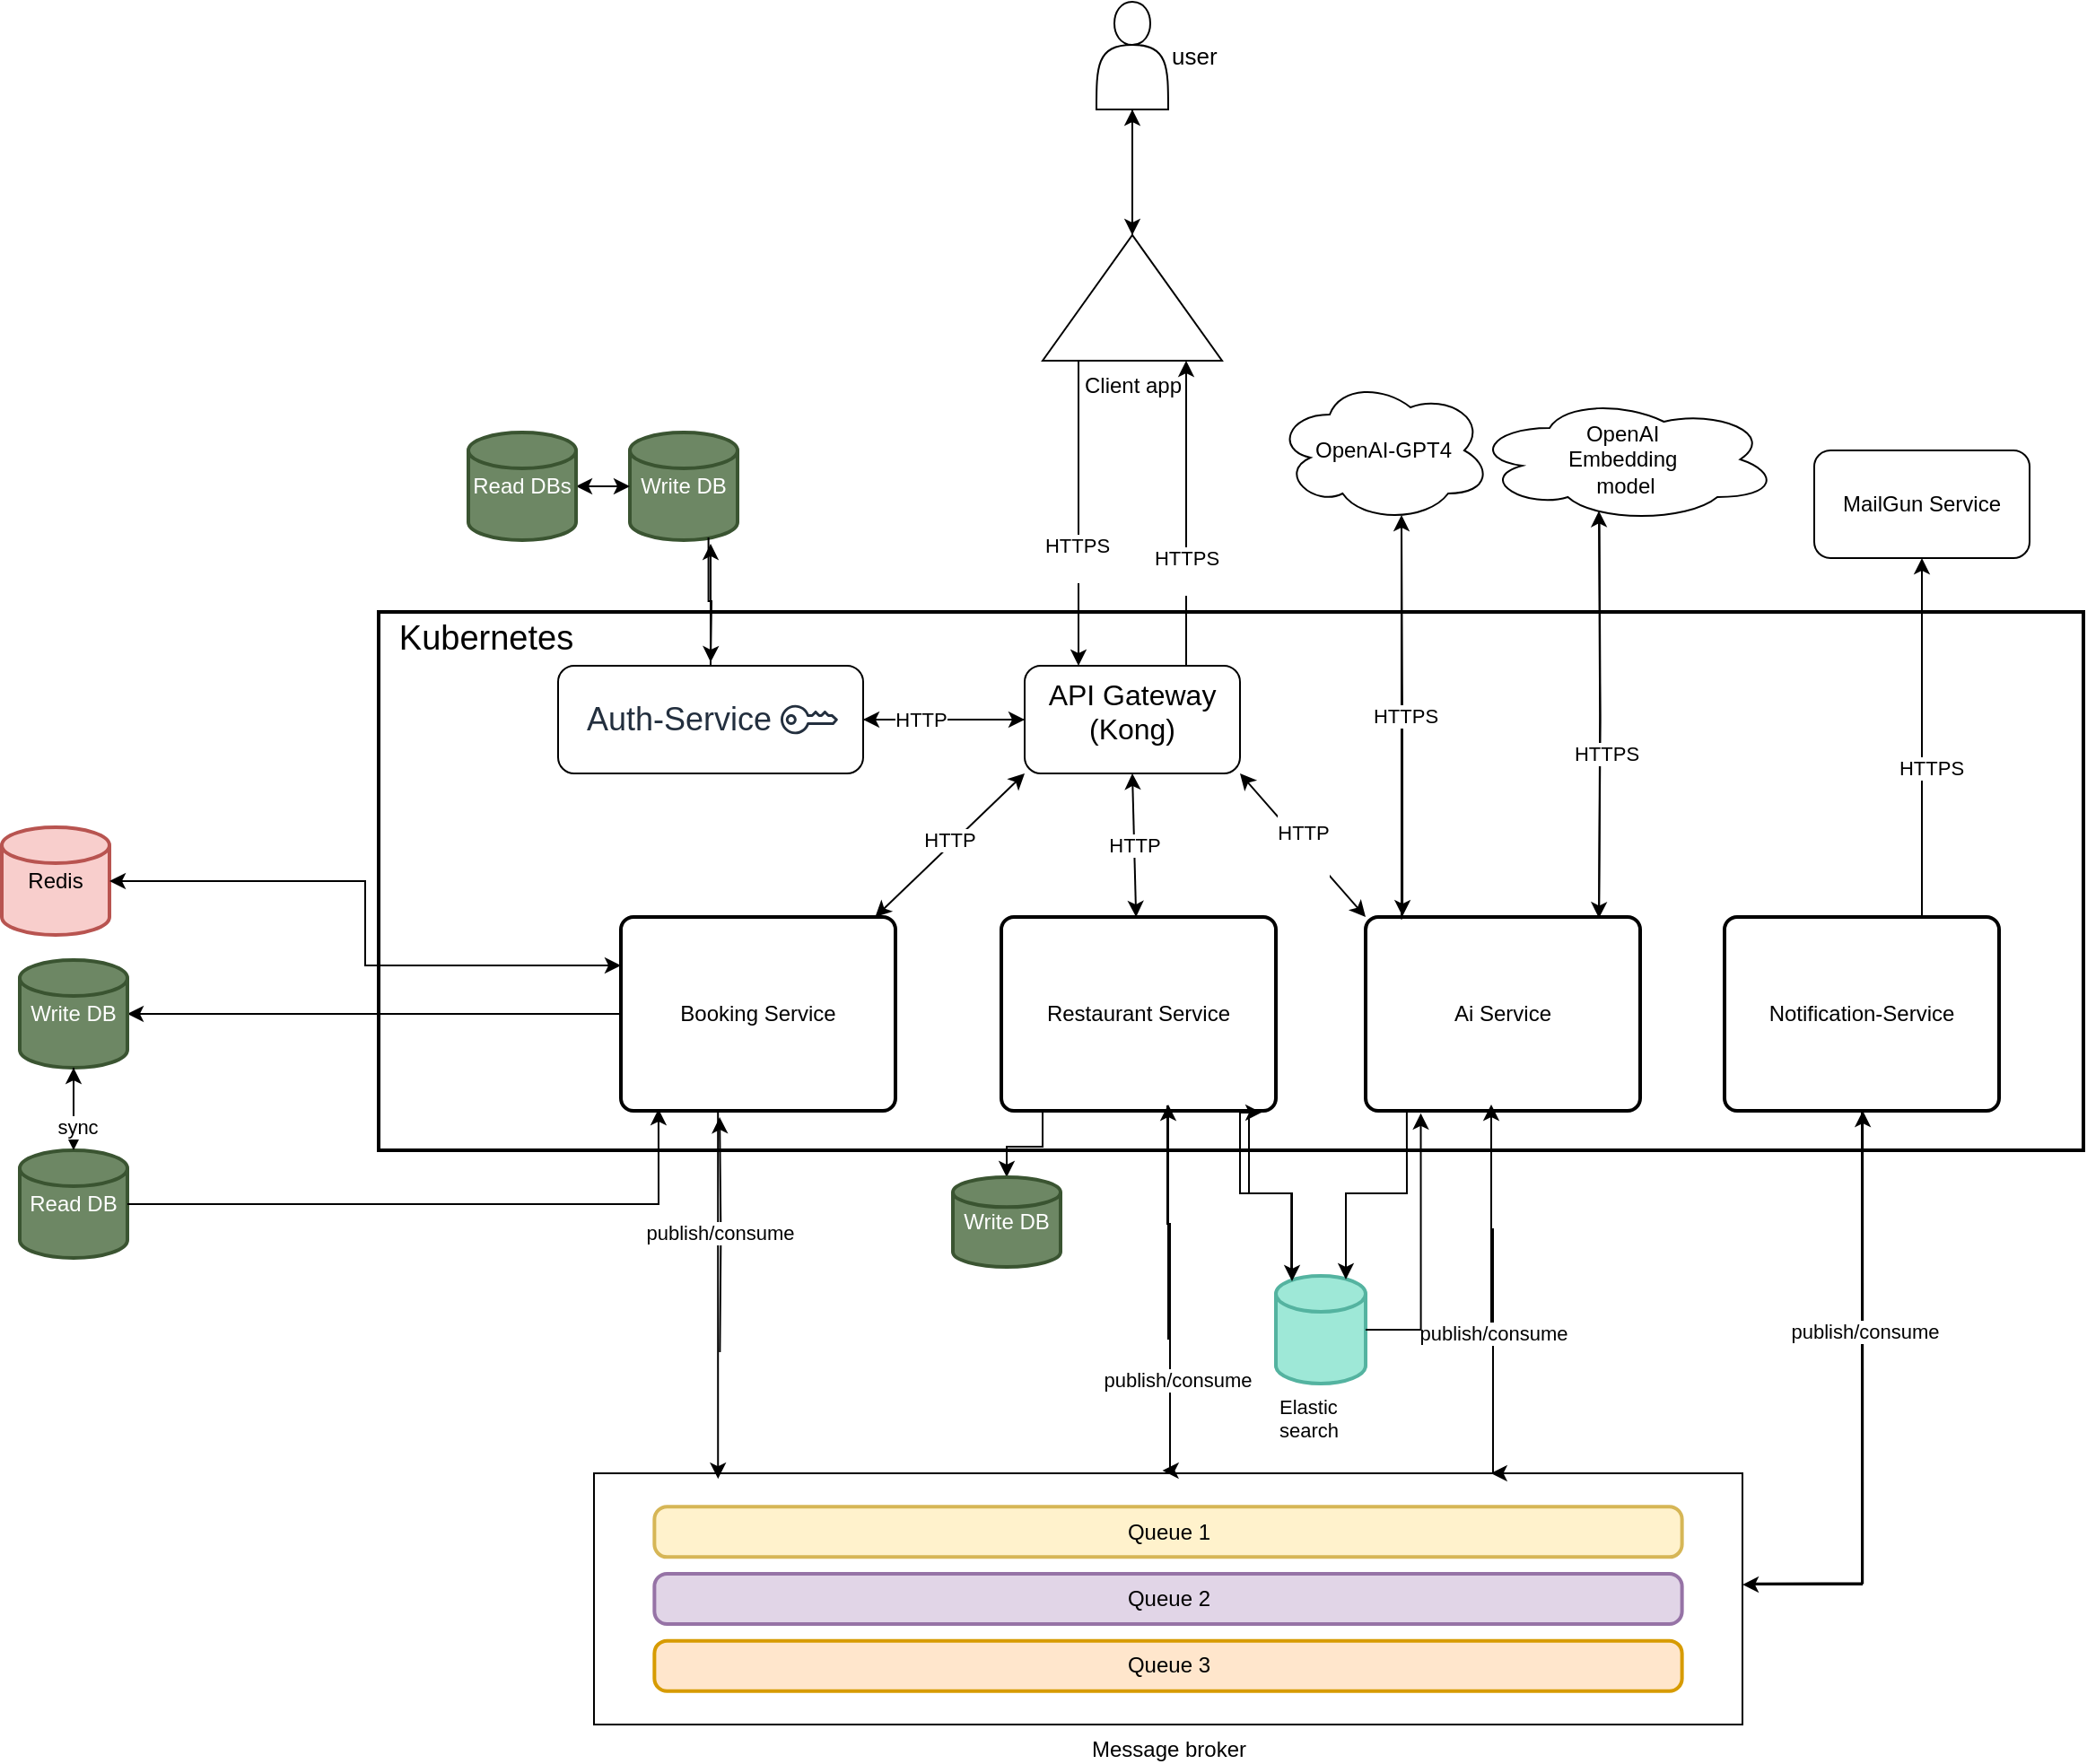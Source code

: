 <mxfile version="26.0.4">
  <diagram name="Page-1" id="WZwVvHjPCqPEUTxyxGWn">
    <mxGraphModel dx="1405" dy="908" grid="1" gridSize="10" guides="1" tooltips="1" connect="1" arrows="1" fold="1" page="1" pageScale="1" pageWidth="850" pageHeight="1100" math="0" shadow="0">
      <root>
        <mxCell id="0" />
        <mxCell id="1" parent="0" />
        <mxCell id="ZbxtkYr-YWAduZjAJKHO-77" value="" style="verticalLabelPosition=bottom;verticalAlign=top;html=1;shape=mxgraph.basic.rect;fillColor2=none;strokeWidth=2;size=20;indent=5;fillColor=none;" parent="1" vertex="1">
          <mxGeometry x="290" y="370" width="950" height="300" as="geometry" />
        </mxCell>
        <mxCell id="ZbxtkYr-YWAduZjAJKHO-82" style="edgeStyle=orthogonalEdgeStyle;rounded=0;orthogonalLoop=1;jettySize=auto;html=1;" parent="1" source="ZbxtkYr-YWAduZjAJKHO-3" target="ZbxtkYr-YWAduZjAJKHO-11" edge="1">
          <mxGeometry relative="1" as="geometry" />
        </mxCell>
        <mxCell id="_bRPd7Ua2Emygc_4kCLo-8" value="" style="rounded=1;whiteSpace=wrap;html=1;" parent="1" vertex="1">
          <mxGeometry x="390" y="400" width="170" height="60" as="geometry" />
        </mxCell>
        <mxCell id="ZbxtkYr-YWAduZjAJKHO-3" value="user" style="shape=actor;whiteSpace=wrap;html=1;align=left;labelPosition=right;verticalLabelPosition=middle;verticalAlign=middle;fontSize=13;" parent="1" vertex="1">
          <mxGeometry x="690" y="30" width="40" height="60" as="geometry" />
        </mxCell>
        <mxCell id="ZbxtkYr-YWAduZjAJKHO-13" value="" style="edgeStyle=orthogonalEdgeStyle;rounded=0;orthogonalLoop=1;jettySize=auto;html=1;" parent="1" source="ZbxtkYr-YWAduZjAJKHO-11" target="ZbxtkYr-YWAduZjAJKHO-12" edge="1">
          <mxGeometry relative="1" as="geometry">
            <Array as="points">
              <mxPoint x="680" y="310" />
              <mxPoint x="680" y="310" />
            </Array>
          </mxGeometry>
        </mxCell>
        <mxCell id="_bRPd7Ua2Emygc_4kCLo-17" value="HTTPS&lt;div&gt;&lt;br&gt;&lt;/div&gt;" style="edgeLabel;html=1;align=center;verticalAlign=middle;resizable=0;points=[];" parent="ZbxtkYr-YWAduZjAJKHO-13" vertex="1" connectable="0">
          <mxGeometry x="0.292" y="-1" relative="1" as="geometry">
            <mxPoint as="offset" />
          </mxGeometry>
        </mxCell>
        <mxCell id="ZbxtkYr-YWAduZjAJKHO-83" style="edgeStyle=orthogonalEdgeStyle;rounded=0;orthogonalLoop=1;jettySize=auto;html=1;entryX=0.5;entryY=1;entryDx=0;entryDy=0;" parent="1" source="ZbxtkYr-YWAduZjAJKHO-11" target="ZbxtkYr-YWAduZjAJKHO-3" edge="1">
          <mxGeometry relative="1" as="geometry" />
        </mxCell>
        <mxCell id="ZbxtkYr-YWAduZjAJKHO-11" value="Client app" style="verticalLabelPosition=bottom;verticalAlign=top;html=1;shape=mxgraph.basic.acute_triangle;dx=0.5;" parent="1" vertex="1">
          <mxGeometry x="660" y="160" width="100" height="70" as="geometry" />
        </mxCell>
        <mxCell id="ZbxtkYr-YWAduZjAJKHO-18" value="" style="edgeStyle=orthogonalEdgeStyle;rounded=0;orthogonalLoop=1;jettySize=auto;html=1;" parent="1" source="ZbxtkYr-YWAduZjAJKHO-12" edge="1">
          <mxGeometry relative="1" as="geometry">
            <mxPoint x="560" y="430" as="targetPoint" />
          </mxGeometry>
        </mxCell>
        <mxCell id="ZbxtkYr-YWAduZjAJKHO-12" value="&lt;font style=&quot;font-size: 16px;&quot;&gt;API Gateway (Kong)&lt;/font&gt;" style="rounded=1;whiteSpace=wrap;html=1;verticalAlign=top;" parent="1" vertex="1">
          <mxGeometry x="650" y="400" width="120" height="60" as="geometry" />
        </mxCell>
        <mxCell id="ZbxtkYr-YWAduZjAJKHO-59" style="edgeStyle=orthogonalEdgeStyle;rounded=0;orthogonalLoop=1;jettySize=auto;html=1;entryX=0;entryY=0.5;entryDx=0;entryDy=0;" parent="1" edge="1">
          <mxGeometry relative="1" as="geometry">
            <mxPoint x="560" y="430" as="sourcePoint" />
            <mxPoint x="650" y="430" as="targetPoint" />
          </mxGeometry>
        </mxCell>
        <mxCell id="_bRPd7Ua2Emygc_4kCLo-51" value="HTTP" style="edgeLabel;html=1;align=center;verticalAlign=middle;resizable=0;points=[];" parent="ZbxtkYr-YWAduZjAJKHO-59" vertex="1" connectable="0">
          <mxGeometry x="-0.281" relative="1" as="geometry">
            <mxPoint x="-1" as="offset" />
          </mxGeometry>
        </mxCell>
        <mxCell id="7v7jsVOClabLG5YhFFzS-9" style="edgeStyle=orthogonalEdgeStyle;rounded=0;orthogonalLoop=1;jettySize=auto;html=1;" parent="1" source="ZbxtkYr-YWAduZjAJKHO-21" target="7v7jsVOClabLG5YhFFzS-5" edge="1">
          <mxGeometry relative="1" as="geometry" />
        </mxCell>
        <mxCell id="ZbxtkYr-YWAduZjAJKHO-21" value="Booking Service" style="rounded=1;whiteSpace=wrap;html=1;absoluteArcSize=1;arcSize=14;strokeWidth=2;fillColor=none;" parent="1" vertex="1">
          <mxGeometry x="425" y="540" width="153" height="108" as="geometry" />
        </mxCell>
        <mxCell id="d06tp9DBLHwbal2BPvGb-7" style="edgeStyle=orthogonalEdgeStyle;rounded=0;orthogonalLoop=1;jettySize=auto;html=1;" parent="1" source="ZbxtkYr-YWAduZjAJKHO-22" target="7v7jsVOClabLG5YhFFzS-12" edge="1">
          <mxGeometry relative="1" as="geometry">
            <Array as="points">
              <mxPoint x="660" y="668" />
              <mxPoint x="640" y="668" />
            </Array>
          </mxGeometry>
        </mxCell>
        <mxCell id="ZbxtkYr-YWAduZjAJKHO-22" value="Restaurant Service" style="rounded=1;whiteSpace=wrap;html=1;absoluteArcSize=1;arcSize=14;strokeWidth=2;fillColor=none;" parent="1" vertex="1">
          <mxGeometry x="637" y="540" width="153" height="108" as="geometry" />
        </mxCell>
        <mxCell id="ZbxtkYr-YWAduZjAJKHO-23" value="Ai Service" style="rounded=1;whiteSpace=wrap;html=1;absoluteArcSize=1;arcSize=14;strokeWidth=2;fillColor=none;" parent="1" vertex="1">
          <mxGeometry x="840" y="540" width="153" height="108" as="geometry" />
        </mxCell>
        <mxCell id="ZbxtkYr-YWAduZjAJKHO-27" value="Elastic search" style="strokeWidth=2;html=1;shape=mxgraph.flowchart.database;whiteSpace=wrap;fillColor=#9EE8D7;labelPosition=center;verticalLabelPosition=bottom;align=left;verticalAlign=top;fontSize=11;labelBackgroundColor=default;strokeColor=#54B3A0;" parent="1" vertex="1">
          <mxGeometry x="790" y="740" width="50" height="60" as="geometry" />
        </mxCell>
        <mxCell id="ZbxtkYr-YWAduZjAJKHO-28" value="OpenAI-GPT4" style="ellipse;shape=cloud;whiteSpace=wrap;html=1;" parent="1" vertex="1">
          <mxGeometry x="790" y="240" width="120" height="80" as="geometry" />
        </mxCell>
        <mxCell id="ZbxtkYr-YWAduZjAJKHO-29" value="OpenAI&amp;nbsp;&lt;div&gt;Embedding&amp;nbsp;&lt;/div&gt;&lt;div&gt;model&lt;/div&gt;" style="ellipse;shape=cloud;whiteSpace=wrap;html=1;" parent="1" vertex="1">
          <mxGeometry x="900" y="250" width="170" height="70" as="geometry" />
        </mxCell>
        <mxCell id="ZbxtkYr-YWAduZjAJKHO-33" style="edgeStyle=orthogonalEdgeStyle;rounded=0;orthogonalLoop=1;jettySize=auto;html=1;entryX=0.069;entryY=-0.004;entryDx=0;entryDy=0;entryPerimeter=0;" parent="1" edge="1">
          <mxGeometry relative="1" as="geometry">
            <mxPoint x="860.0" y="320.0" as="sourcePoint" />
            <mxPoint x="860.557" y="539.568" as="targetPoint" />
          </mxGeometry>
        </mxCell>
        <mxCell id="ZbxtkYr-YWAduZjAJKHO-34" style="edgeStyle=orthogonalEdgeStyle;rounded=0;orthogonalLoop=1;jettySize=auto;html=1;entryX=0.65;entryY=0.95;entryDx=0;entryDy=0;entryPerimeter=0;exitX=0.183;exitY=0.012;exitDx=0;exitDy=0;exitPerimeter=0;" parent="1" edge="1">
          <mxGeometry relative="1" as="geometry">
            <mxPoint x="859.999" y="541.296" as="sourcePoint" />
            <mxPoint x="860" y="316" as="targetPoint" />
          </mxGeometry>
        </mxCell>
        <mxCell id="_bRPd7Ua2Emygc_4kCLo-50" value="HTTPS" style="edgeLabel;html=1;align=center;verticalAlign=middle;resizable=0;points=[];" parent="ZbxtkYr-YWAduZjAJKHO-34" vertex="1" connectable="0">
          <mxGeometry x="0.009" y="-2" relative="1" as="geometry">
            <mxPoint as="offset" />
          </mxGeometry>
        </mxCell>
        <mxCell id="ZbxtkYr-YWAduZjAJKHO-38" style="edgeStyle=orthogonalEdgeStyle;rounded=0;orthogonalLoop=1;jettySize=auto;html=1;entryX=0.946;entryY=0.006;entryDx=0;entryDy=0;entryPerimeter=0;" parent="1" edge="1">
          <mxGeometry relative="1" as="geometry">
            <mxPoint x="970.29" y="320" as="sourcePoint" />
            <mxPoint x="970.028" y="540.648" as="targetPoint" />
          </mxGeometry>
        </mxCell>
        <mxCell id="ZbxtkYr-YWAduZjAJKHO-39" style="edgeStyle=orthogonalEdgeStyle;rounded=0;orthogonalLoop=1;jettySize=auto;html=1;entryX=0.373;entryY=0.91;entryDx=0;entryDy=0;entryPerimeter=0;exitX=0.807;exitY=-0.012;exitDx=0;exitDy=0;exitPerimeter=0;" parent="1" edge="1">
          <mxGeometry relative="1" as="geometry">
            <mxPoint x="970.061" y="538.704" as="sourcePoint" />
            <mxPoint x="970.0" y="313.7" as="targetPoint" />
          </mxGeometry>
        </mxCell>
        <mxCell id="_bRPd7Ua2Emygc_4kCLo-49" value="HTTPS" style="edgeLabel;html=1;align=center;verticalAlign=middle;resizable=0;points=[];" parent="ZbxtkYr-YWAduZjAJKHO-39" vertex="1" connectable="0">
          <mxGeometry x="-0.201" y="-3" relative="1" as="geometry">
            <mxPoint as="offset" />
          </mxGeometry>
        </mxCell>
        <mxCell id="ZbxtkYr-YWAduZjAJKHO-41" value="" style="group" parent="1" vertex="1" connectable="0">
          <mxGeometry x="410" y="850" width="640" height="140" as="geometry" />
        </mxCell>
        <mxCell id="ZbxtkYr-YWAduZjAJKHO-42" value="Message broker" style="verticalLabelPosition=bottom;verticalAlign=top;html=1;shape=mxgraph.basic.rect;fillColor2=none;strokeWidth=1;size=20;indent=5;fillColor=none;" parent="ZbxtkYr-YWAduZjAJKHO-41" vertex="1">
          <mxGeometry width="640" height="140" as="geometry" />
        </mxCell>
        <mxCell id="ZbxtkYr-YWAduZjAJKHO-43" value="Queue 1" style="rounded=1;whiteSpace=wrap;html=1;absoluteArcSize=1;arcSize=14;strokeWidth=2;fillColor=#fff2cc;strokeColor=#d6b656;" parent="ZbxtkYr-YWAduZjAJKHO-41" vertex="1">
          <mxGeometry x="33.684" y="18.667" width="572.632" height="28" as="geometry" />
        </mxCell>
        <mxCell id="ZbxtkYr-YWAduZjAJKHO-44" value="Queue 2" style="rounded=1;whiteSpace=wrap;html=1;absoluteArcSize=1;arcSize=14;strokeWidth=2;fillColor=#e1d5e7;strokeColor=#9673a6;" parent="ZbxtkYr-YWAduZjAJKHO-41" vertex="1">
          <mxGeometry x="33.684" y="56" width="572.632" height="28" as="geometry" />
        </mxCell>
        <mxCell id="ZbxtkYr-YWAduZjAJKHO-45" value="Queue 3" style="rounded=1;whiteSpace=wrap;html=1;absoluteArcSize=1;arcSize=14;strokeWidth=2;fillColor=#ffe6cc;strokeColor=#d79b00;" parent="ZbxtkYr-YWAduZjAJKHO-41" vertex="1">
          <mxGeometry x="33.684" y="93.333" width="572.632" height="28" as="geometry" />
        </mxCell>
        <mxCell id="ZbxtkYr-YWAduZjAJKHO-48" style="edgeStyle=orthogonalEdgeStyle;rounded=0;orthogonalLoop=1;jettySize=auto;html=1;entryX=0.108;entryY=0.022;entryDx=0;entryDy=0;entryPerimeter=0;" parent="1" source="ZbxtkYr-YWAduZjAJKHO-21" target="ZbxtkYr-YWAduZjAJKHO-42" edge="1">
          <mxGeometry relative="1" as="geometry">
            <Array as="points">
              <mxPoint x="480" y="714" />
            </Array>
          </mxGeometry>
        </mxCell>
        <mxCell id="ZbxtkYr-YWAduZjAJKHO-50" style="edgeStyle=orthogonalEdgeStyle;rounded=0;orthogonalLoop=1;jettySize=auto;html=1;entryX=0.629;entryY=1.033;entryDx=0;entryDy=0;entryPerimeter=0;exitX=0.174;exitY=0.018;exitDx=0;exitDy=0;exitPerimeter=0;" parent="1" edge="1">
          <mxGeometry relative="1" as="geometry">
            <mxPoint x="480.18" y="782.52" as="sourcePoint" />
            <mxPoint x="480.057" y="651.564" as="targetPoint" />
          </mxGeometry>
        </mxCell>
        <mxCell id="_bRPd7Ua2Emygc_4kCLo-32" value="publish/consume" style="edgeLabel;html=1;align=center;verticalAlign=middle;resizable=0;points=[];" parent="ZbxtkYr-YWAduZjAJKHO-50" vertex="1" connectable="0">
          <mxGeometry x="0.011" y="1" relative="1" as="geometry">
            <mxPoint as="offset" />
          </mxGeometry>
        </mxCell>
        <mxCell id="ZbxtkYr-YWAduZjAJKHO-55" style="edgeStyle=orthogonalEdgeStyle;rounded=0;orthogonalLoop=1;jettySize=auto;html=1;entryX=0.629;entryY=1.033;entryDx=0;entryDy=0;entryPerimeter=0;exitX=0.174;exitY=0.018;exitDx=0;exitDy=0;exitPerimeter=0;" parent="1" edge="1">
          <mxGeometry relative="1" as="geometry">
            <mxPoint x="730" y="775.5" as="sourcePoint" />
            <mxPoint x="730" y="644.5" as="targetPoint" />
          </mxGeometry>
        </mxCell>
        <mxCell id="ZbxtkYr-YWAduZjAJKHO-56" style="edgeStyle=orthogonalEdgeStyle;rounded=0;orthogonalLoop=1;jettySize=auto;html=1;entryX=0.629;entryY=1.033;entryDx=0;entryDy=0;entryPerimeter=0;exitX=0.174;exitY=0.018;exitDx=0;exitDy=0;exitPerimeter=0;" parent="1" edge="1">
          <mxGeometry relative="1" as="geometry">
            <mxPoint x="910" y="775.5" as="sourcePoint" />
            <mxPoint x="910" y="644.5" as="targetPoint" />
          </mxGeometry>
        </mxCell>
        <mxCell id="ZbxtkYr-YWAduZjAJKHO-57" style="edgeStyle=orthogonalEdgeStyle;rounded=0;orthogonalLoop=1;jettySize=auto;html=1;entryX=0.781;entryY=0;entryDx=0;entryDy=0;entryPerimeter=0;" parent="1" edge="1" target="ZbxtkYr-YWAduZjAJKHO-42">
          <mxGeometry relative="1" as="geometry">
            <mxPoint x="910" y="648" as="sourcePoint" />
            <mxPoint x="910" y="783" as="targetPoint" />
            <Array as="points">
              <mxPoint x="910" y="714" />
              <mxPoint x="911" y="850" />
            </Array>
          </mxGeometry>
        </mxCell>
        <mxCell id="_bRPd7Ua2Emygc_4kCLo-35" value="publish/consume" style="edgeLabel;html=1;align=center;verticalAlign=middle;resizable=0;points=[];" parent="ZbxtkYr-YWAduZjAJKHO-57" vertex="1" connectable="0">
          <mxGeometry x="0.222" relative="1" as="geometry">
            <mxPoint as="offset" />
          </mxGeometry>
        </mxCell>
        <mxCell id="ZbxtkYr-YWAduZjAJKHO-58" style="edgeStyle=orthogonalEdgeStyle;rounded=0;orthogonalLoop=1;jettySize=auto;html=1;entryX=0.495;entryY=-0.011;entryDx=0;entryDy=0;entryPerimeter=0;" parent="1" edge="1" target="ZbxtkYr-YWAduZjAJKHO-42">
          <mxGeometry relative="1" as="geometry">
            <mxPoint x="729.52" y="645" as="sourcePoint" />
            <mxPoint x="729.52" y="780" as="targetPoint" />
            <Array as="points">
              <mxPoint x="729" y="711" />
              <mxPoint x="731" y="848" />
            </Array>
          </mxGeometry>
        </mxCell>
        <mxCell id="_bRPd7Ua2Emygc_4kCLo-34" value="publish/consume" style="edgeLabel;html=1;align=center;verticalAlign=middle;resizable=0;points=[];" parent="ZbxtkYr-YWAduZjAJKHO-58" vertex="1" connectable="0">
          <mxGeometry x="0.476" y="4" relative="1" as="geometry">
            <mxPoint as="offset" />
          </mxGeometry>
        </mxCell>
        <mxCell id="7v7jsVOClabLG5YhFFzS-7" style="edgeStyle=orthogonalEdgeStyle;rounded=0;orthogonalLoop=1;jettySize=auto;html=1;" parent="1" source="ZbxtkYr-YWAduZjAJKHO-60" target="7v7jsVOClabLG5YhFFzS-5" edge="1">
          <mxGeometry relative="1" as="geometry" />
        </mxCell>
        <mxCell id="ZbxtkYr-YWAduZjAJKHO-60" value="Read DB" style="strokeWidth=2;html=1;shape=mxgraph.flowchart.database;whiteSpace=wrap;fillColor=#6d8764;strokeColor=#3A5431;fontColor=#ffffff;" parent="1" vertex="1">
          <mxGeometry x="90" y="670" width="60" height="60" as="geometry" />
        </mxCell>
        <mxCell id="ZbxtkYr-YWAduZjAJKHO-66" value="" style="endArrow=classic;startArrow=classic;html=1;rounded=0;exitX=0.606;exitY=-0.008;exitDx=0;exitDy=0;exitPerimeter=0;entryX=0;entryY=1;entryDx=0;entryDy=0;" parent="1" target="ZbxtkYr-YWAduZjAJKHO-12" edge="1">
          <mxGeometry width="50" height="50" relative="1" as="geometry">
            <mxPoint x="566.718" y="539.996" as="sourcePoint" />
            <mxPoint x="637" y="460.86" as="targetPoint" />
          </mxGeometry>
        </mxCell>
        <mxCell id="ZbxtkYr-YWAduZjAJKHO-72" value="HTTP" style="edgeLabel;html=1;align=center;verticalAlign=middle;resizable=0;points=[];" parent="ZbxtkYr-YWAduZjAJKHO-66" vertex="1" connectable="0">
          <mxGeometry x="0.043" y="3" relative="1" as="geometry">
            <mxPoint as="offset" />
          </mxGeometry>
        </mxCell>
        <mxCell id="ZbxtkYr-YWAduZjAJKHO-67" value="" style="endArrow=classic;startArrow=classic;html=1;rounded=0;entryX=0.5;entryY=1;entryDx=0;entryDy=0;" parent="1" source="ZbxtkYr-YWAduZjAJKHO-22" target="ZbxtkYr-YWAduZjAJKHO-12" edge="1">
          <mxGeometry width="50" height="50" relative="1" as="geometry">
            <mxPoint x="603" y="540" as="sourcePoint" />
            <mxPoint x="720" y="470" as="targetPoint" />
          </mxGeometry>
        </mxCell>
        <mxCell id="ZbxtkYr-YWAduZjAJKHO-68" value="&#xa;&lt;span style=&quot;color: rgb(0, 0, 0); font-family: Helvetica; font-size: 11px; font-style: normal; font-variant-ligatures: normal; font-variant-caps: normal; font-weight: 400; letter-spacing: normal; orphans: 2; text-align: center; text-indent: 0px; text-transform: none; widows: 2; word-spacing: 0px; -webkit-text-stroke-width: 0px; white-space: nowrap; background-color: rgb(255, 255, 255); text-decoration-thickness: initial; text-decoration-style: initial; text-decoration-color: initial; display: inline !important; float: none;&quot;&gt;HTTP&lt;/span&gt;&#xa;&#xa;" style="endArrow=classic;startArrow=classic;html=1;rounded=0;entryX=0;entryY=0;entryDx=0;entryDy=0;exitX=1;exitY=1;exitDx=0;exitDy=0;" parent="1" source="ZbxtkYr-YWAduZjAJKHO-12" target="ZbxtkYr-YWAduZjAJKHO-23" edge="1">
          <mxGeometry width="50" height="50" relative="1" as="geometry">
            <mxPoint x="730" y="490" as="sourcePoint" />
            <mxPoint x="780" y="440" as="targetPoint" />
          </mxGeometry>
        </mxCell>
        <mxCell id="ZbxtkYr-YWAduZjAJKHO-73" value="HTTP" style="edgeLabel;html=1;align=center;verticalAlign=middle;resizable=0;points=[];" parent="1" vertex="1" connectable="0">
          <mxGeometry x="720.001" y="499.998" as="geometry">
            <mxPoint x="-9" as="offset" />
          </mxGeometry>
        </mxCell>
        <mxCell id="ZbxtkYr-YWAduZjAJKHO-78" value="" style="edgeStyle=orthogonalEdgeStyle;rounded=0;orthogonalLoop=1;jettySize=auto;html=1;exitX=0.75;exitY=0;exitDx=0;exitDy=0;" parent="1" source="ZbxtkYr-YWAduZjAJKHO-12" target="ZbxtkYr-YWAduZjAJKHO-11" edge="1">
          <mxGeometry relative="1" as="geometry">
            <Array as="points">
              <mxPoint x="740" y="270" />
              <mxPoint x="740" y="270" />
            </Array>
          </mxGeometry>
        </mxCell>
        <mxCell id="ZbxtkYr-YWAduZjAJKHO-79" value="HTTPS&lt;div&gt;&lt;br&gt;&lt;/div&gt;" style="edgeLabel;html=1;align=center;verticalAlign=middle;resizable=0;points=[];" parent="ZbxtkYr-YWAduZjAJKHO-78" vertex="1" connectable="0">
          <mxGeometry x="-0.372" relative="1" as="geometry">
            <mxPoint as="offset" />
          </mxGeometry>
        </mxCell>
        <mxCell id="ZbxtkYr-YWAduZjAJKHO-80" value="Kubernetes" style="text;html=1;align=center;verticalAlign=middle;whiteSpace=wrap;rounded=0;fontSize=19;" parent="1" vertex="1">
          <mxGeometry x="320" y="370" width="60" height="30" as="geometry" />
        </mxCell>
        <mxCell id="7v7jsVOClabLG5YhFFzS-2" style="edgeStyle=orthogonalEdgeStyle;rounded=0;orthogonalLoop=1;jettySize=auto;html=1;entryX=0.78;entryY=0.033;entryDx=0;entryDy=0;entryPerimeter=0;exitX=0.15;exitY=1;exitDx=0;exitDy=0;exitPerimeter=0;" parent="1" source="ZbxtkYr-YWAduZjAJKHO-23" target="ZbxtkYr-YWAduZjAJKHO-27" edge="1">
          <mxGeometry relative="1" as="geometry" />
        </mxCell>
        <mxCell id="7v7jsVOClabLG5YhFFzS-3" style="edgeStyle=orthogonalEdgeStyle;rounded=0;orthogonalLoop=1;jettySize=auto;html=1;entryX=0.18;entryY=0.05;entryDx=0;entryDy=0;entryPerimeter=0;exitX=0.902;exitY=1.019;exitDx=0;exitDy=0;exitPerimeter=0;" parent="1" source="ZbxtkYr-YWAduZjAJKHO-22" target="ZbxtkYr-YWAduZjAJKHO-27" edge="1">
          <mxGeometry relative="1" as="geometry" />
        </mxCell>
        <mxCell id="7v7jsVOClabLG5YhFFzS-4" style="edgeStyle=orthogonalEdgeStyle;rounded=0;orthogonalLoop=1;jettySize=auto;html=1;entryX=0.948;entryY=1.009;entryDx=0;entryDy=0;entryPerimeter=0;exitX=0.171;exitY=-0.016;exitDx=0;exitDy=0;exitPerimeter=0;" parent="1" source="ZbxtkYr-YWAduZjAJKHO-27" target="ZbxtkYr-YWAduZjAJKHO-22" edge="1">
          <mxGeometry relative="1" as="geometry">
            <Array as="points">
              <mxPoint x="799" y="694" />
              <mxPoint x="770" y="694" />
              <mxPoint x="770" y="649" />
            </Array>
          </mxGeometry>
        </mxCell>
        <mxCell id="7v7jsVOClabLG5YhFFzS-5" value="Write DB" style="strokeWidth=2;html=1;shape=mxgraph.flowchart.database;whiteSpace=wrap;fillColor=#6d8764;strokeColor=#3A5431;fontColor=#ffffff;" parent="1" vertex="1">
          <mxGeometry x="90" y="564" width="60" height="60" as="geometry" />
        </mxCell>
        <mxCell id="7v7jsVOClabLG5YhFFzS-8" style="edgeStyle=orthogonalEdgeStyle;rounded=0;orthogonalLoop=1;jettySize=auto;html=1;entryX=0.5;entryY=0;entryDx=0;entryDy=0;entryPerimeter=0;" parent="1" source="7v7jsVOClabLG5YhFFzS-5" target="ZbxtkYr-YWAduZjAJKHO-60" edge="1">
          <mxGeometry relative="1" as="geometry" />
        </mxCell>
        <mxCell id="_bRPd7Ua2Emygc_4kCLo-54" value="sync" style="edgeLabel;html=1;align=center;verticalAlign=middle;resizable=0;points=[];" parent="7v7jsVOClabLG5YhFFzS-8" vertex="1" connectable="0">
          <mxGeometry x="0.412" y="2" relative="1" as="geometry">
            <mxPoint as="offset" />
          </mxGeometry>
        </mxCell>
        <mxCell id="7v7jsVOClabLG5YhFFzS-12" value="Write DB" style="strokeWidth=2;html=1;shape=mxgraph.flowchart.database;whiteSpace=wrap;fillColor=#6d8764;strokeColor=#3A5431;fontColor=#ffffff;" parent="1" vertex="1">
          <mxGeometry x="610" y="685" width="60" height="50" as="geometry" />
        </mxCell>
        <mxCell id="7v7jsVOClabLG5YhFFzS-20" style="edgeStyle=orthogonalEdgeStyle;rounded=0;orthogonalLoop=1;jettySize=auto;html=1;entryX=0.201;entryY=1.013;entryDx=0;entryDy=0;entryPerimeter=0;exitX=1;exitY=0.5;exitDx=0;exitDy=0;exitPerimeter=0;" parent="1" source="ZbxtkYr-YWAduZjAJKHO-27" target="ZbxtkYr-YWAduZjAJKHO-23" edge="1">
          <mxGeometry relative="1" as="geometry">
            <Array as="points">
              <mxPoint x="871" y="770" />
            </Array>
          </mxGeometry>
        </mxCell>
        <mxCell id="ZbxtkYr-YWAduZjAJKHO-15" value="Auth-Service" style="sketch=0;outlineConnect=0;fontColor=#232F3E;gradientColor=none;strokeColor=#232F3E;fillColor=#ffffff;dashed=0;verticalLabelPosition=middle;verticalAlign=middle;align=right;html=1;fontSize=18;fontStyle=0;aspect=fixed;shape=mxgraph.aws4.resourceIcon;resIcon=mxgraph.aws4.addon;labelPosition=left;" parent="1" vertex="1">
          <mxGeometry x="510" y="410" width="40" height="40" as="geometry" />
        </mxCell>
        <mxCell id="_bRPd7Ua2Emygc_4kCLo-30" style="edgeStyle=orthogonalEdgeStyle;rounded=0;orthogonalLoop=1;jettySize=auto;html=1;" parent="1" source="_bRPd7Ua2Emygc_4kCLo-18" target="_bRPd7Ua2Emygc_4kCLo-31" edge="1">
          <mxGeometry relative="1" as="geometry">
            <mxPoint x="1150.0" y="310" as="targetPoint" />
            <Array as="points">
              <mxPoint x="1150" y="490" />
              <mxPoint x="1150" y="490" />
            </Array>
          </mxGeometry>
        </mxCell>
        <mxCell id="_bRPd7Ua2Emygc_4kCLo-52" value="HTTPS" style="edgeLabel;html=1;align=center;verticalAlign=middle;resizable=0;points=[];" parent="_bRPd7Ua2Emygc_4kCLo-30" vertex="1" connectable="0">
          <mxGeometry x="-0.182" y="-5" relative="1" as="geometry">
            <mxPoint y="-1" as="offset" />
          </mxGeometry>
        </mxCell>
        <mxCell id="_bRPd7Ua2Emygc_4kCLo-18" value="Notification-Service" style="rounded=1;whiteSpace=wrap;html=1;absoluteArcSize=1;arcSize=14;strokeWidth=2;fillColor=none;" parent="1" vertex="1">
          <mxGeometry x="1040" y="540" width="153" height="108" as="geometry" />
        </mxCell>
        <mxCell id="mTYZAsVETn8fTmh112mM-7" style="edgeStyle=orthogonalEdgeStyle;rounded=0;orthogonalLoop=1;jettySize=auto;html=1;entryX=0;entryY=0.25;entryDx=0;entryDy=0;" edge="1" parent="1" source="_bRPd7Ua2Emygc_4kCLo-19" target="ZbxtkYr-YWAduZjAJKHO-21">
          <mxGeometry relative="1" as="geometry" />
        </mxCell>
        <mxCell id="_bRPd7Ua2Emygc_4kCLo-19" value="&lt;div&gt;Redis&lt;/div&gt;" style="strokeWidth=2;html=1;shape=mxgraph.flowchart.database;whiteSpace=wrap;fillColor=#f8cecc;strokeColor=#b85450;" parent="1" vertex="1">
          <mxGeometry x="80" y="490" width="60" height="60" as="geometry" />
        </mxCell>
        <mxCell id="_bRPd7Ua2Emygc_4kCLo-27" style="edgeStyle=orthogonalEdgeStyle;rounded=0;orthogonalLoop=1;jettySize=auto;html=1;entryX=1;entryY=0.443;entryDx=0;entryDy=0;entryPerimeter=0;" parent="1" source="_bRPd7Ua2Emygc_4kCLo-18" target="ZbxtkYr-YWAduZjAJKHO-42" edge="1">
          <mxGeometry relative="1" as="geometry" />
        </mxCell>
        <mxCell id="_bRPd7Ua2Emygc_4kCLo-28" style="edgeStyle=orthogonalEdgeStyle;rounded=0;orthogonalLoop=1;jettySize=auto;html=1;exitX=1.007;exitY=0.438;exitDx=0;exitDy=0;exitPerimeter=0;" parent="1" source="ZbxtkYr-YWAduZjAJKHO-42" edge="1">
          <mxGeometry relative="1" as="geometry">
            <mxPoint x="1000.04" y="844.07" as="sourcePoint" />
            <mxPoint x="1117.059" y="648" as="targetPoint" />
            <Array as="points">
              <mxPoint x="1117" y="911" />
            </Array>
          </mxGeometry>
        </mxCell>
        <mxCell id="_bRPd7Ua2Emygc_4kCLo-36" value="publish/consume" style="edgeLabel;html=1;align=center;verticalAlign=middle;resizable=0;points=[];" parent="_bRPd7Ua2Emygc_4kCLo-28" vertex="1" connectable="0">
          <mxGeometry x="0.249" y="-1" relative="1" as="geometry">
            <mxPoint as="offset" />
          </mxGeometry>
        </mxCell>
        <mxCell id="_bRPd7Ua2Emygc_4kCLo-31" value="MailGun Service" style="rounded=1;whiteSpace=wrap;html=1;" parent="1" vertex="1">
          <mxGeometry x="1090.0" y="280" width="120" height="60" as="geometry" />
        </mxCell>
        <mxCell id="d06tp9DBLHwbal2BPvGb-1" style="edgeStyle=orthogonalEdgeStyle;rounded=0;orthogonalLoop=1;jettySize=auto;html=1;entryX=0.137;entryY=0.991;entryDx=0;entryDy=0;entryPerimeter=0;" parent="1" source="ZbxtkYr-YWAduZjAJKHO-60" target="ZbxtkYr-YWAduZjAJKHO-21" edge="1">
          <mxGeometry relative="1" as="geometry" />
        </mxCell>
        <mxCell id="mTYZAsVETn8fTmh112mM-4" style="edgeStyle=orthogonalEdgeStyle;rounded=0;orthogonalLoop=1;jettySize=auto;html=1;" edge="1" parent="1" source="mTYZAsVETn8fTmh112mM-1" target="mTYZAsVETn8fTmh112mM-2">
          <mxGeometry relative="1" as="geometry" />
        </mxCell>
        <mxCell id="mTYZAsVETn8fTmh112mM-1" value="Write DB" style="strokeWidth=2;html=1;shape=mxgraph.flowchart.database;whiteSpace=wrap;fillColor=#6d8764;strokeColor=#3A5431;fontColor=#ffffff;" vertex="1" parent="1">
          <mxGeometry x="430" y="270" width="60" height="60" as="geometry" />
        </mxCell>
        <mxCell id="mTYZAsVETn8fTmh112mM-3" style="edgeStyle=orthogonalEdgeStyle;rounded=0;orthogonalLoop=1;jettySize=auto;html=1;" edge="1" parent="1" source="mTYZAsVETn8fTmh112mM-2" target="mTYZAsVETn8fTmh112mM-1">
          <mxGeometry relative="1" as="geometry" />
        </mxCell>
        <mxCell id="mTYZAsVETn8fTmh112mM-2" value="Read DBs" style="strokeWidth=2;html=1;shape=mxgraph.flowchart.database;whiteSpace=wrap;fillColor=#6d8764;strokeColor=#3A5431;fontColor=#ffffff;" vertex="1" parent="1">
          <mxGeometry x="340" y="270" width="60" height="60" as="geometry" />
        </mxCell>
        <mxCell id="mTYZAsVETn8fTmh112mM-5" style="edgeStyle=orthogonalEdgeStyle;rounded=0;orthogonalLoop=1;jettySize=auto;html=1;entryX=0.75;entryY=1.033;entryDx=0;entryDy=0;entryPerimeter=0;" edge="1" parent="1" source="_bRPd7Ua2Emygc_4kCLo-8" target="mTYZAsVETn8fTmh112mM-1">
          <mxGeometry relative="1" as="geometry" />
        </mxCell>
        <mxCell id="mTYZAsVETn8fTmh112mM-6" style="edgeStyle=orthogonalEdgeStyle;rounded=0;orthogonalLoop=1;jettySize=auto;html=1;exitX=0.73;exitY=0.975;exitDx=0;exitDy=0;exitPerimeter=0;" edge="1" parent="1" source="mTYZAsVETn8fTmh112mM-1">
          <mxGeometry relative="1" as="geometry">
            <mxPoint x="475" y="398" as="targetPoint" />
          </mxGeometry>
        </mxCell>
        <mxCell id="mTYZAsVETn8fTmh112mM-8" style="edgeStyle=orthogonalEdgeStyle;rounded=0;orthogonalLoop=1;jettySize=auto;html=1;entryX=1;entryY=0.5;entryDx=0;entryDy=0;entryPerimeter=0;exitX=0;exitY=0.25;exitDx=0;exitDy=0;" edge="1" parent="1" source="ZbxtkYr-YWAduZjAJKHO-21" target="_bRPd7Ua2Emygc_4kCLo-19">
          <mxGeometry relative="1" as="geometry" />
        </mxCell>
      </root>
    </mxGraphModel>
  </diagram>
</mxfile>
